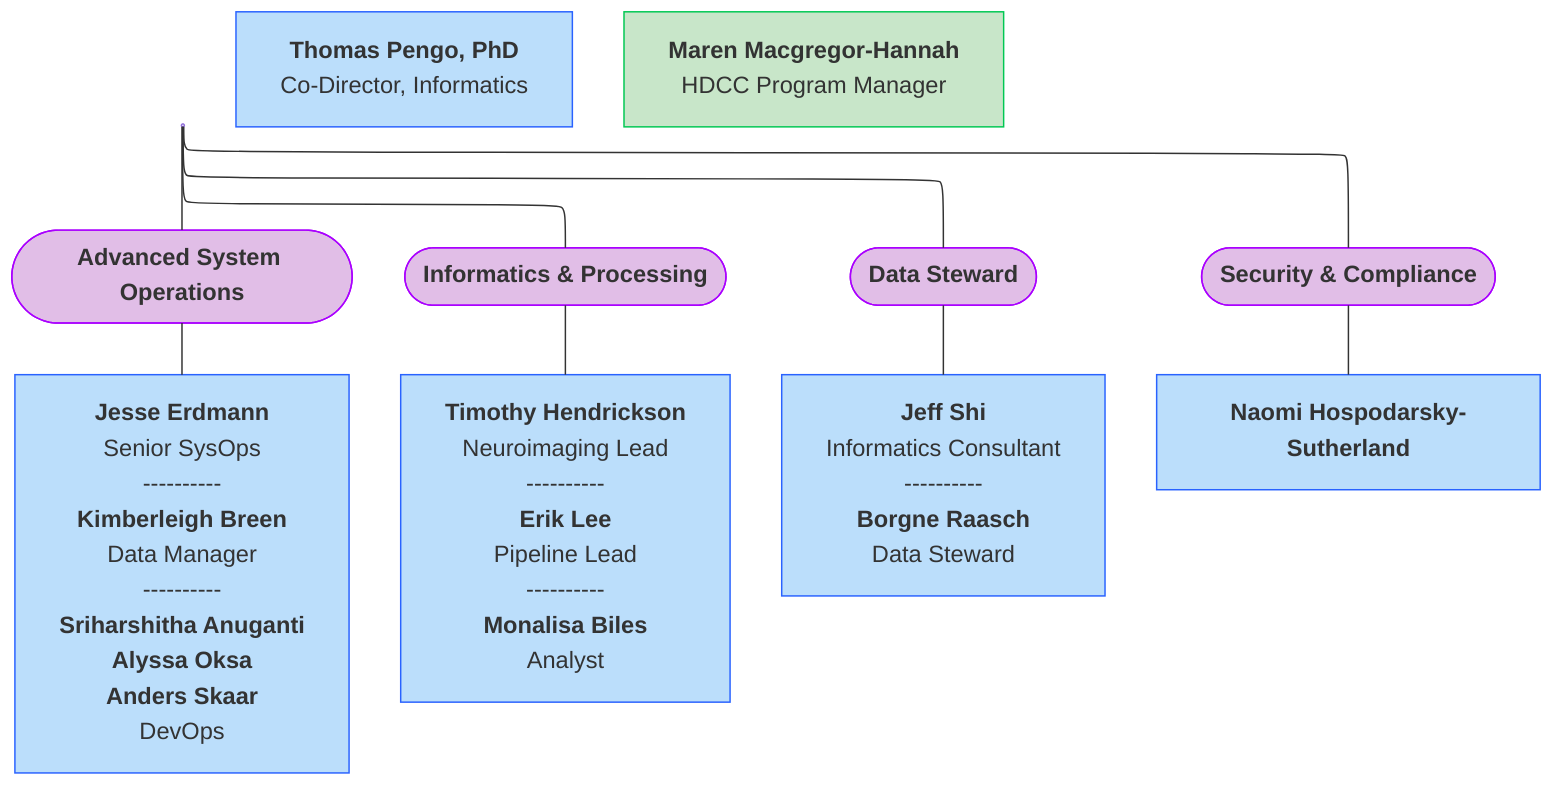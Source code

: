 ---
config:
  layout: elk
---
flowchart TB
    L["<b>Maren Macgregor-Hannah</b><br>HDCC Program Manager"] --- N(["<b>Advanced System Operations</b>"]) & O(["<b>Informatics &amp; Processing</b>"]) & P(["<b>Data Steward</b>"]) & n8(["<b>Security &amp; Compliance</b>"])
    N --- Q["<b>Jesse Erdmann</b><br>Senior SysOps
    ----------
    <b>Kimberleigh Breen</b><br>Data Manager
    ----------
    <b>Sriharshitha Anuganti<br>Alyssa Oksa<br>Anders Skaar</b><br>DevOps"]
    O --- n4["<b>Timothy Hendrickson</b><br>Neuroimaging Lead
    ----------
    <b>Erik Lee</b><br>Pipeline Lead
    ----------
    <b>Monalisa Biles</b><br>Analyst"]
    P --- n7["<b>Jeff Shi</b><br>Informatics Consultant
    ----------
    <b>Borgne Raasch</b><br>Data Steward"]
    n8 --- n9["<b>Naomi Hospodarsky-Sutherland</b>"]
    n10["<b>Thomas Pengo, PhD</b><br>Co-Director, Informatics"]
    n11["<b>Maren Macgregor-Hannah</b><br>HDCC Program Manager"]
    L@{ shape: anchor}
    n11@{ shape: rect}
    style L fill:#C8E6C9,stroke:#00C853
    style N fill:#E1BEE7,stroke:#AA00FF
    style O fill:#E1BEE7,stroke:#AA00FF
    style P fill:#E1BEE7,stroke:#AA00FF
    style n8 fill:#E1BEE7,stroke:#AA00FF
    style Q fill:#BBDEFB,stroke:#2962FF
    style n4 fill:#BBDEFB,stroke:#2962FF
    style n7 fill:#BBDEFB,stroke:#2962FF
    style n9 fill:#BBDEFB,stroke:#2962FF
    style n10 fill:#BBDEFB,stroke:#2962FF
    style n11 fill:#C8E6C9,stroke:#00C853
